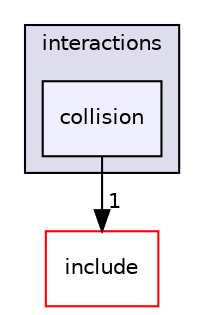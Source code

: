 digraph "src/interactions/collision" {
  compound=true
  node [ fontsize="10", fontname="Helvetica"];
  edge [ labelfontsize="10", labelfontname="Helvetica"];
  subgraph clusterdir_b043e16d2c62cd1d8049c4839258bf02 {
    graph [ bgcolor="#ddddee", pencolor="black", label="interactions" fontname="Helvetica", fontsize="10", URL="dir_b043e16d2c62cd1d8049c4839258bf02.html"]
  dir_81a78f79d3a00a1079f01ba9d9e2dc1a [shape=box, label="collision", style="filled", fillcolor="#eeeeff", pencolor="black", URL="dir_81a78f79d3a00a1079f01ba9d9e2dc1a.html"];
  }
  dir_d44c64559bbebec7f509842c48db8b23 [shape=box label="include" fillcolor="white" style="filled" color="red" URL="dir_d44c64559bbebec7f509842c48db8b23.html"];
  dir_81a78f79d3a00a1079f01ba9d9e2dc1a->dir_d44c64559bbebec7f509842c48db8b23 [headlabel="1", labeldistance=1.5 headhref="dir_000024_000000.html"];
}
